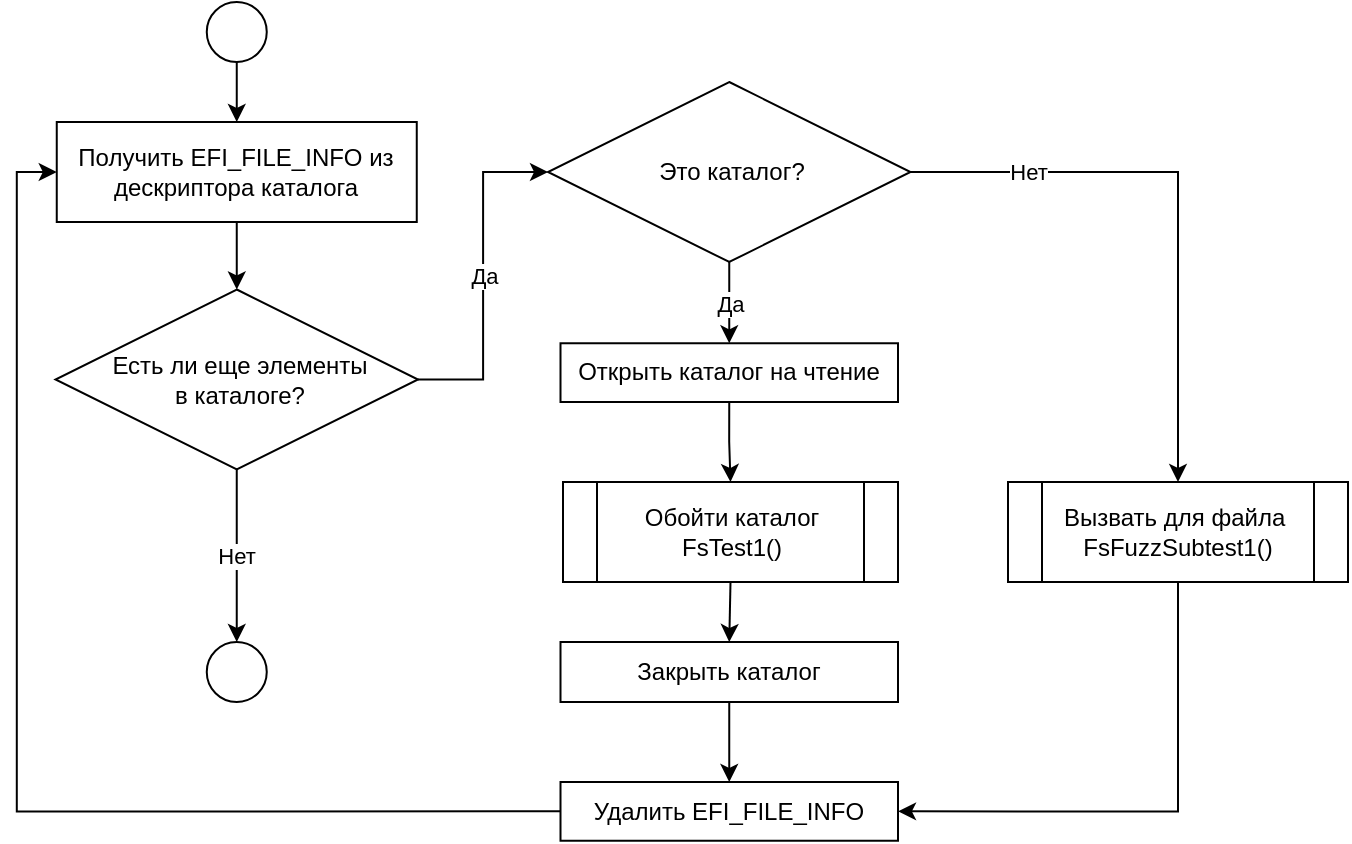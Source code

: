 <mxfile version="26.1.1">
  <diagram name="Page-1" id="ldGblnP4FMNiV-Q7vonC">
    <mxGraphModel dx="1114" dy="753" grid="1" gridSize="10" guides="1" tooltips="1" connect="1" arrows="1" fold="1" page="1" pageScale="1" pageWidth="827" pageHeight="1169" math="0" shadow="0">
      <root>
        <mxCell id="0" />
        <mxCell id="1" parent="0" />
        <mxCell id="lDmU9zH5QgGnRtowHMSU-14" style="edgeStyle=orthogonalEdgeStyle;rounded=0;orthogonalLoop=1;jettySize=auto;html=1;exitX=0.5;exitY=1;exitDx=0;exitDy=0;entryX=0.5;entryY=0;entryDx=0;entryDy=0;" edge="1" parent="1" source="lDmU9zH5QgGnRtowHMSU-1" target="lDmU9zH5QgGnRtowHMSU-2">
          <mxGeometry relative="1" as="geometry" />
        </mxCell>
        <mxCell id="lDmU9zH5QgGnRtowHMSU-1" value="" style="ellipse;whiteSpace=wrap;html=1;aspect=fixed;" vertex="1" parent="1">
          <mxGeometry x="209.38" y="20" width="30" height="30" as="geometry" />
        </mxCell>
        <mxCell id="lDmU9zH5QgGnRtowHMSU-15" style="edgeStyle=orthogonalEdgeStyle;rounded=0;orthogonalLoop=1;jettySize=auto;html=1;exitX=0.5;exitY=1;exitDx=0;exitDy=0;entryX=0.5;entryY=0;entryDx=0;entryDy=0;" edge="1" parent="1" source="lDmU9zH5QgGnRtowHMSU-2" target="lDmU9zH5QgGnRtowHMSU-3">
          <mxGeometry relative="1" as="geometry" />
        </mxCell>
        <mxCell id="lDmU9zH5QgGnRtowHMSU-2" value="Получить EFI_FILE_INFO из дескриптора каталога" style="rounded=0;whiteSpace=wrap;html=1;" vertex="1" parent="1">
          <mxGeometry x="134.38" y="80" width="180" height="50" as="geometry" />
        </mxCell>
        <mxCell id="lDmU9zH5QgGnRtowHMSU-16" value="Нет" style="edgeStyle=orthogonalEdgeStyle;rounded=0;orthogonalLoop=1;jettySize=auto;html=1;exitX=0.5;exitY=1;exitDx=0;exitDy=0;entryX=0.5;entryY=0;entryDx=0;entryDy=0;" edge="1" parent="1" source="lDmU9zH5QgGnRtowHMSU-3" target="lDmU9zH5QgGnRtowHMSU-13">
          <mxGeometry relative="1" as="geometry" />
        </mxCell>
        <mxCell id="lDmU9zH5QgGnRtowHMSU-17" value="Да" style="edgeStyle=orthogonalEdgeStyle;rounded=0;orthogonalLoop=1;jettySize=auto;html=1;exitX=1;exitY=0.5;exitDx=0;exitDy=0;entryX=0;entryY=0.5;entryDx=0;entryDy=0;" edge="1" parent="1" source="lDmU9zH5QgGnRtowHMSU-3" target="lDmU9zH5QgGnRtowHMSU-4">
          <mxGeometry relative="1" as="geometry" />
        </mxCell>
        <mxCell id="lDmU9zH5QgGnRtowHMSU-3" value="Есть ли еще элементы в каталоге?" style="rhombus;whiteSpace=wrap;html=1;spacingLeft=23;spacingRight=20;" vertex="1" parent="1">
          <mxGeometry x="133.76" y="163.75" width="181.25" height="90" as="geometry" />
        </mxCell>
        <mxCell id="lDmU9zH5QgGnRtowHMSU-18" value="Да" style="edgeStyle=orthogonalEdgeStyle;rounded=0;orthogonalLoop=1;jettySize=auto;html=1;exitX=0.5;exitY=1;exitDx=0;exitDy=0;entryX=0.5;entryY=0;entryDx=0;entryDy=0;" edge="1" parent="1" source="lDmU9zH5QgGnRtowHMSU-4" target="lDmU9zH5QgGnRtowHMSU-6">
          <mxGeometry relative="1" as="geometry" />
        </mxCell>
        <mxCell id="lDmU9zH5QgGnRtowHMSU-24" value="Нет" style="edgeStyle=orthogonalEdgeStyle;rounded=0;orthogonalLoop=1;jettySize=auto;html=1;exitX=1;exitY=0.5;exitDx=0;exitDy=0;entryX=0.5;entryY=0;entryDx=0;entryDy=0;" edge="1" parent="1" source="lDmU9zH5QgGnRtowHMSU-4" target="lDmU9zH5QgGnRtowHMSU-5">
          <mxGeometry x="-0.593" relative="1" as="geometry">
            <mxPoint as="offset" />
          </mxGeometry>
        </mxCell>
        <mxCell id="lDmU9zH5QgGnRtowHMSU-4" value="Это каталог?" style="rhombus;whiteSpace=wrap;html=1;spacingLeft=23;spacingRight=20;" vertex="1" parent="1">
          <mxGeometry x="380" y="60" width="181.25" height="90" as="geometry" />
        </mxCell>
        <mxCell id="lDmU9zH5QgGnRtowHMSU-25" style="edgeStyle=orthogonalEdgeStyle;rounded=0;orthogonalLoop=1;jettySize=auto;html=1;exitX=0.5;exitY=1;exitDx=0;exitDy=0;entryX=1;entryY=0.5;entryDx=0;entryDy=0;" edge="1" parent="1" source="lDmU9zH5QgGnRtowHMSU-5" target="lDmU9zH5QgGnRtowHMSU-12">
          <mxGeometry relative="1" as="geometry" />
        </mxCell>
        <mxCell id="lDmU9zH5QgGnRtowHMSU-5" value="&lt;div&gt;&lt;span style=&quot;background-color: transparent; color: light-dark(rgb(0, 0, 0), rgb(255, 255, 255));&quot;&gt;Вызвать для файла&amp;nbsp;&lt;br&gt;FsFuzzSubtest1()&lt;/span&gt;&lt;/div&gt;" style="shape=process;whiteSpace=wrap;html=1;backgroundOutline=1;" vertex="1" parent="1">
          <mxGeometry x="610" y="260" width="170" height="50" as="geometry" />
        </mxCell>
        <mxCell id="lDmU9zH5QgGnRtowHMSU-19" style="edgeStyle=orthogonalEdgeStyle;rounded=0;orthogonalLoop=1;jettySize=auto;html=1;exitX=0.5;exitY=1;exitDx=0;exitDy=0;" edge="1" parent="1" source="lDmU9zH5QgGnRtowHMSU-6" target="lDmU9zH5QgGnRtowHMSU-7">
          <mxGeometry relative="1" as="geometry" />
        </mxCell>
        <mxCell id="lDmU9zH5QgGnRtowHMSU-6" value="Открыть каталог на чтение" style="rounded=0;whiteSpace=wrap;html=1;" vertex="1" parent="1">
          <mxGeometry x="386.25" y="190.63" width="168.75" height="29.37" as="geometry" />
        </mxCell>
        <mxCell id="lDmU9zH5QgGnRtowHMSU-20" style="edgeStyle=orthogonalEdgeStyle;rounded=0;orthogonalLoop=1;jettySize=auto;html=1;exitX=0.5;exitY=1;exitDx=0;exitDy=0;entryX=0.5;entryY=0;entryDx=0;entryDy=0;" edge="1" parent="1" source="lDmU9zH5QgGnRtowHMSU-7" target="lDmU9zH5QgGnRtowHMSU-11">
          <mxGeometry relative="1" as="geometry" />
        </mxCell>
        <mxCell id="lDmU9zH5QgGnRtowHMSU-7" value="Обойти каталог&lt;br&gt;FsTest1()" style="shape=process;whiteSpace=wrap;html=1;backgroundOutline=1;" vertex="1" parent="1">
          <mxGeometry x="387.5" y="260" width="167.5" height="50" as="geometry" />
        </mxCell>
        <mxCell id="lDmU9zH5QgGnRtowHMSU-21" style="edgeStyle=orthogonalEdgeStyle;rounded=0;orthogonalLoop=1;jettySize=auto;html=1;exitX=0.5;exitY=1;exitDx=0;exitDy=0;entryX=0.5;entryY=0;entryDx=0;entryDy=0;" edge="1" parent="1" source="lDmU9zH5QgGnRtowHMSU-11" target="lDmU9zH5QgGnRtowHMSU-12">
          <mxGeometry relative="1" as="geometry" />
        </mxCell>
        <mxCell id="lDmU9zH5QgGnRtowHMSU-11" value="Закрыть каталог" style="rounded=0;whiteSpace=wrap;html=1;" vertex="1" parent="1">
          <mxGeometry x="386.25" y="340" width="168.75" height="30" as="geometry" />
        </mxCell>
        <mxCell id="lDmU9zH5QgGnRtowHMSU-22" style="edgeStyle=orthogonalEdgeStyle;rounded=0;orthogonalLoop=1;jettySize=auto;html=1;exitX=0;exitY=0.5;exitDx=0;exitDy=0;entryX=0;entryY=0.5;entryDx=0;entryDy=0;" edge="1" parent="1" source="lDmU9zH5QgGnRtowHMSU-12" target="lDmU9zH5QgGnRtowHMSU-2">
          <mxGeometry relative="1" as="geometry" />
        </mxCell>
        <mxCell id="lDmU9zH5QgGnRtowHMSU-12" value="Удалить EFI_FILE_INFO" style="rounded=0;whiteSpace=wrap;html=1;" vertex="1" parent="1">
          <mxGeometry x="386.25" y="410" width="168.75" height="29.37" as="geometry" />
        </mxCell>
        <mxCell id="lDmU9zH5QgGnRtowHMSU-13" value="" style="ellipse;whiteSpace=wrap;html=1;aspect=fixed;" vertex="1" parent="1">
          <mxGeometry x="209.38" y="340" width="30" height="30" as="geometry" />
        </mxCell>
      </root>
    </mxGraphModel>
  </diagram>
</mxfile>
